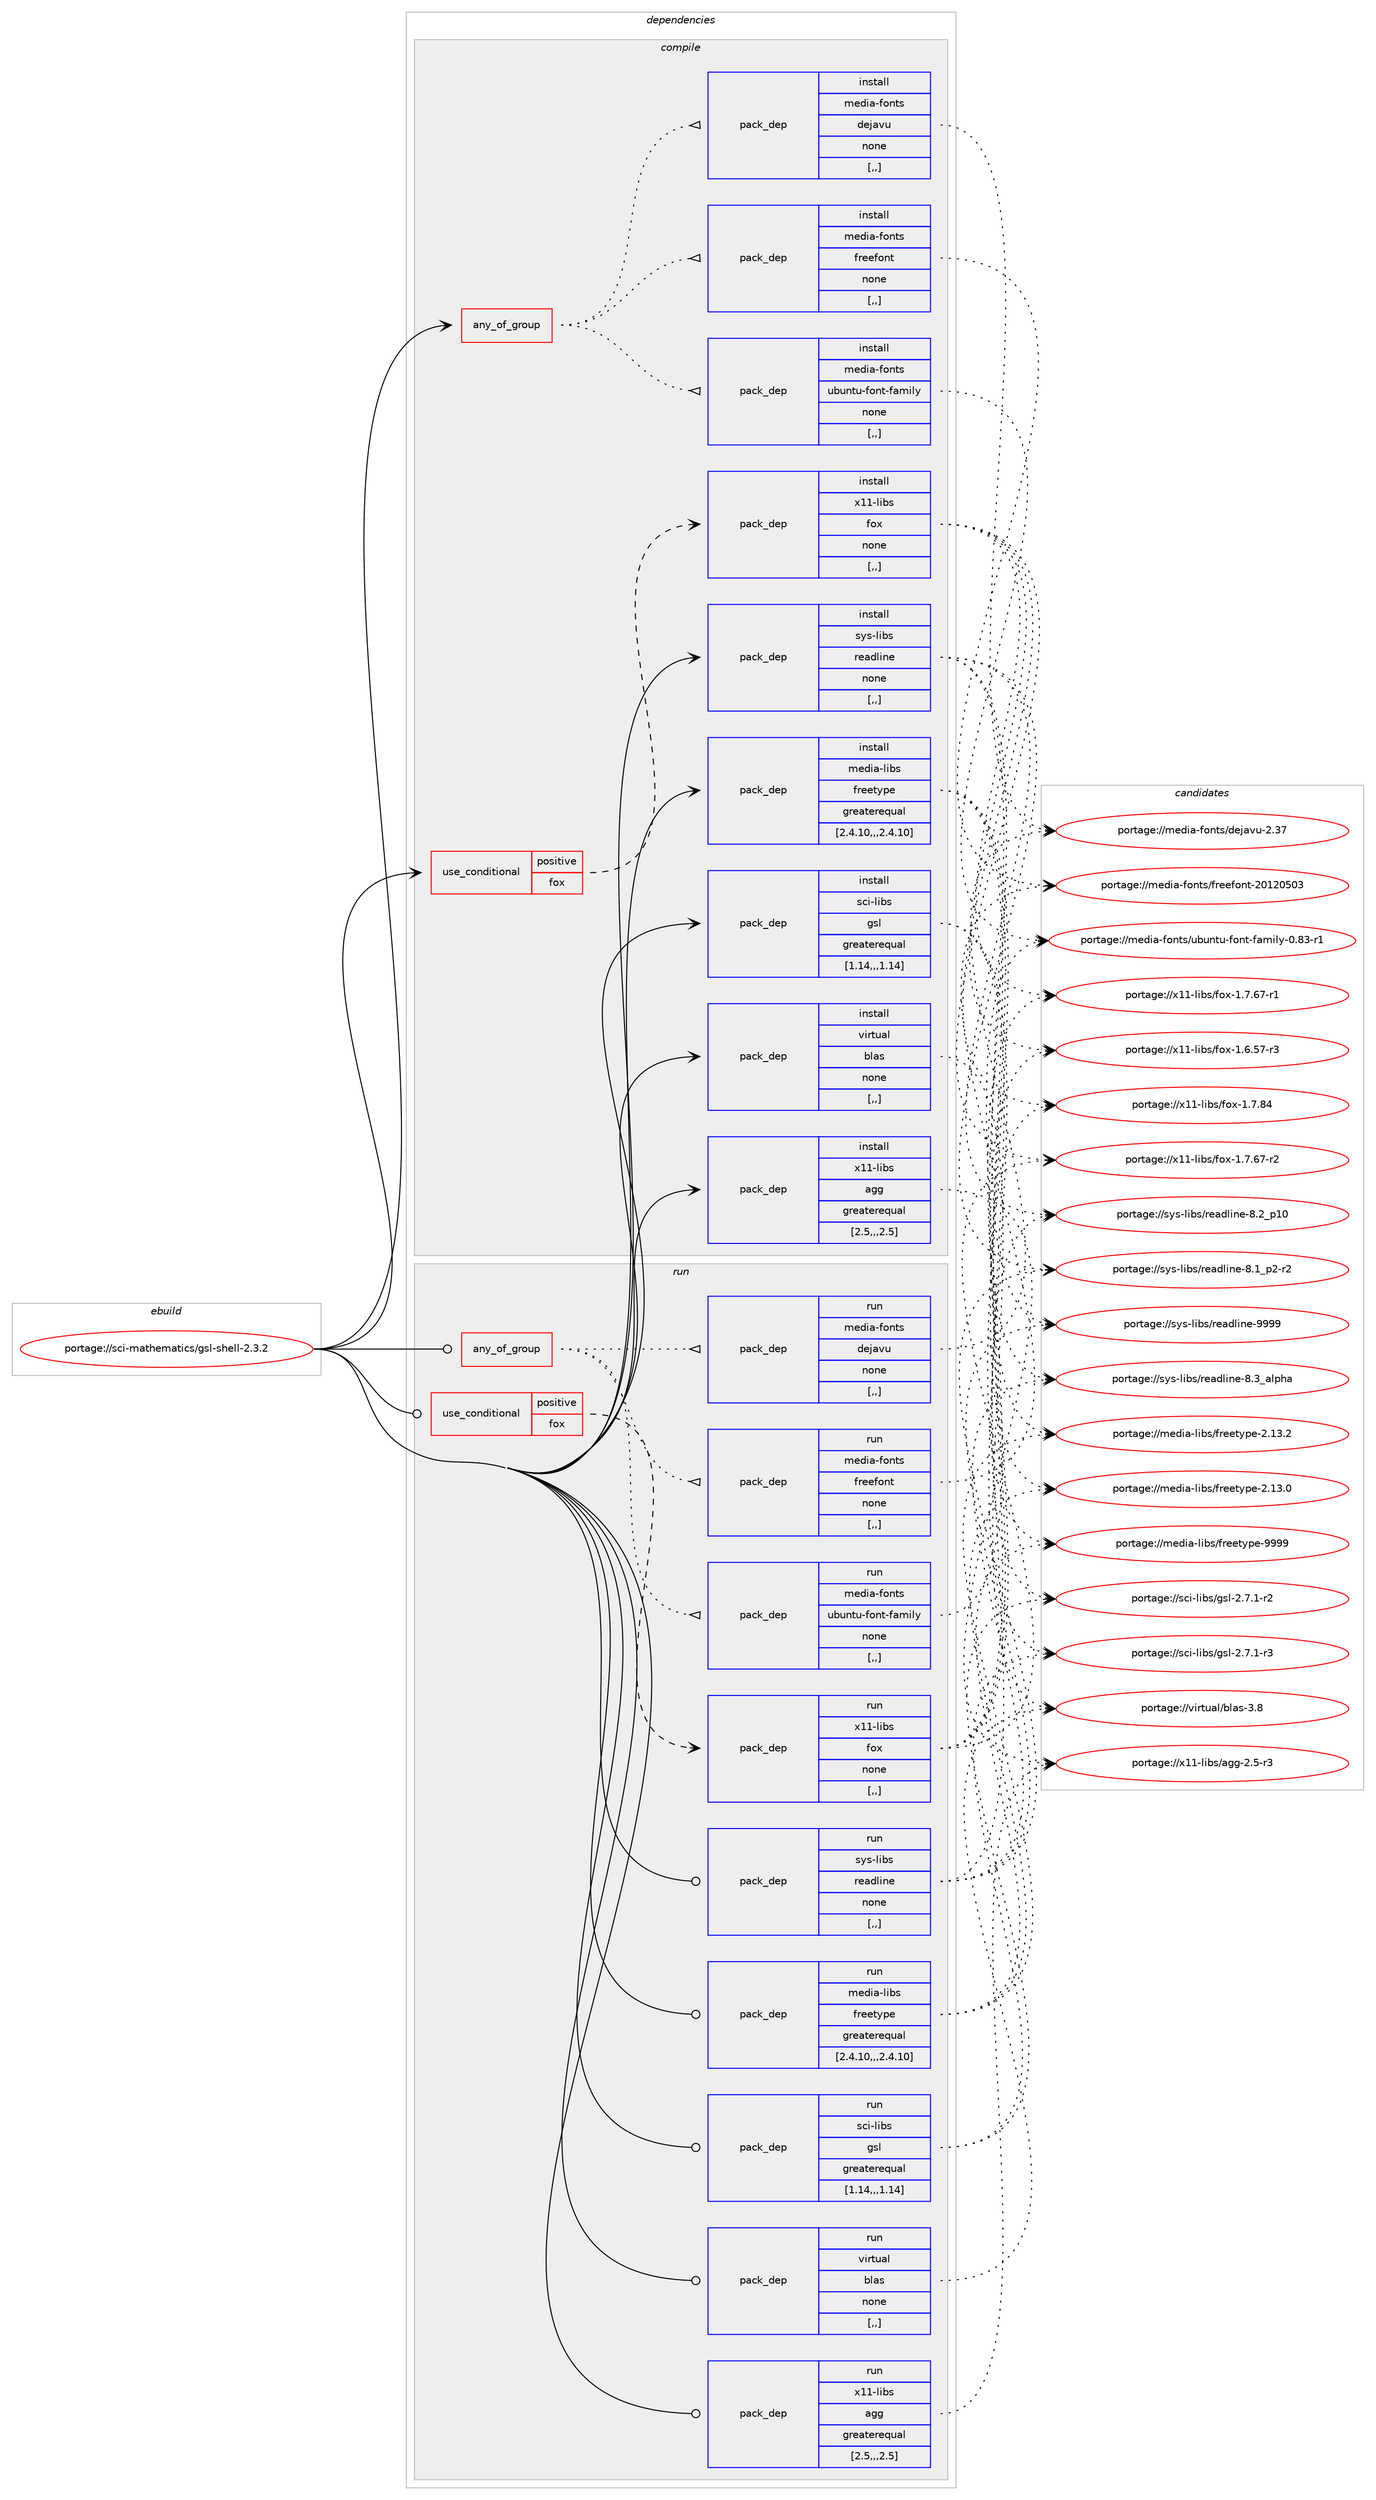 digraph prolog {

# *************
# Graph options
# *************

newrank=true;
concentrate=true;
compound=true;
graph [rankdir=LR,fontname=Helvetica,fontsize=10,ranksep=1.5];#, ranksep=2.5, nodesep=0.2];
edge  [arrowhead=vee];
node  [fontname=Helvetica,fontsize=10];

# **********
# The ebuild
# **********

subgraph cluster_leftcol {
color=gray;
label=<<i>ebuild</i>>;
id [label="portage://sci-mathematics/gsl-shell-2.3.2", color=red, width=4, href="../sci-mathematics/gsl-shell-2.3.2.svg"];
}

# ****************
# The dependencies
# ****************

subgraph cluster_midcol {
color=gray;
label=<<i>dependencies</i>>;
subgraph cluster_compile {
fillcolor="#eeeeee";
style=filled;
label=<<i>compile</i>>;
subgraph any2657 {
dependency408684 [label=<<TABLE BORDER="0" CELLBORDER="1" CELLSPACING="0" CELLPADDING="4"><TR><TD CELLPADDING="10">any_of_group</TD></TR></TABLE>>, shape=none, color=red];subgraph pack297448 {
dependency408685 [label=<<TABLE BORDER="0" CELLBORDER="1" CELLSPACING="0" CELLPADDING="4" WIDTH="220"><TR><TD ROWSPAN="6" CELLPADDING="30">pack_dep</TD></TR><TR><TD WIDTH="110">install</TD></TR><TR><TD>media-fonts</TD></TR><TR><TD>ubuntu-font-family</TD></TR><TR><TD>none</TD></TR><TR><TD>[,,]</TD></TR></TABLE>>, shape=none, color=blue];
}
dependency408684:e -> dependency408685:w [weight=20,style="dotted",arrowhead="oinv"];
subgraph pack297449 {
dependency408686 [label=<<TABLE BORDER="0" CELLBORDER="1" CELLSPACING="0" CELLPADDING="4" WIDTH="220"><TR><TD ROWSPAN="6" CELLPADDING="30">pack_dep</TD></TR><TR><TD WIDTH="110">install</TD></TR><TR><TD>media-fonts</TD></TR><TR><TD>freefont</TD></TR><TR><TD>none</TD></TR><TR><TD>[,,]</TD></TR></TABLE>>, shape=none, color=blue];
}
dependency408684:e -> dependency408686:w [weight=20,style="dotted",arrowhead="oinv"];
subgraph pack297450 {
dependency408687 [label=<<TABLE BORDER="0" CELLBORDER="1" CELLSPACING="0" CELLPADDING="4" WIDTH="220"><TR><TD ROWSPAN="6" CELLPADDING="30">pack_dep</TD></TR><TR><TD WIDTH="110">install</TD></TR><TR><TD>media-fonts</TD></TR><TR><TD>dejavu</TD></TR><TR><TD>none</TD></TR><TR><TD>[,,]</TD></TR></TABLE>>, shape=none, color=blue];
}
dependency408684:e -> dependency408687:w [weight=20,style="dotted",arrowhead="oinv"];
}
id:e -> dependency408684:w [weight=20,style="solid",arrowhead="vee"];
subgraph cond108356 {
dependency408688 [label=<<TABLE BORDER="0" CELLBORDER="1" CELLSPACING="0" CELLPADDING="4"><TR><TD ROWSPAN="3" CELLPADDING="10">use_conditional</TD></TR><TR><TD>positive</TD></TR><TR><TD>fox</TD></TR></TABLE>>, shape=none, color=red];
subgraph pack297451 {
dependency408689 [label=<<TABLE BORDER="0" CELLBORDER="1" CELLSPACING="0" CELLPADDING="4" WIDTH="220"><TR><TD ROWSPAN="6" CELLPADDING="30">pack_dep</TD></TR><TR><TD WIDTH="110">install</TD></TR><TR><TD>x11-libs</TD></TR><TR><TD>fox</TD></TR><TR><TD>none</TD></TR><TR><TD>[,,]</TD></TR></TABLE>>, shape=none, color=blue];
}
dependency408688:e -> dependency408689:w [weight=20,style="dashed",arrowhead="vee"];
}
id:e -> dependency408688:w [weight=20,style="solid",arrowhead="vee"];
subgraph pack297452 {
dependency408690 [label=<<TABLE BORDER="0" CELLBORDER="1" CELLSPACING="0" CELLPADDING="4" WIDTH="220"><TR><TD ROWSPAN="6" CELLPADDING="30">pack_dep</TD></TR><TR><TD WIDTH="110">install</TD></TR><TR><TD>media-libs</TD></TR><TR><TD>freetype</TD></TR><TR><TD>greaterequal</TD></TR><TR><TD>[2.4.10,,,2.4.10]</TD></TR></TABLE>>, shape=none, color=blue];
}
id:e -> dependency408690:w [weight=20,style="solid",arrowhead="vee"];
subgraph pack297453 {
dependency408691 [label=<<TABLE BORDER="0" CELLBORDER="1" CELLSPACING="0" CELLPADDING="4" WIDTH="220"><TR><TD ROWSPAN="6" CELLPADDING="30">pack_dep</TD></TR><TR><TD WIDTH="110">install</TD></TR><TR><TD>sci-libs</TD></TR><TR><TD>gsl</TD></TR><TR><TD>greaterequal</TD></TR><TR><TD>[1.14,,,1.14]</TD></TR></TABLE>>, shape=none, color=blue];
}
id:e -> dependency408691:w [weight=20,style="solid",arrowhead="vee"];
subgraph pack297454 {
dependency408692 [label=<<TABLE BORDER="0" CELLBORDER="1" CELLSPACING="0" CELLPADDING="4" WIDTH="220"><TR><TD ROWSPAN="6" CELLPADDING="30">pack_dep</TD></TR><TR><TD WIDTH="110">install</TD></TR><TR><TD>sys-libs</TD></TR><TR><TD>readline</TD></TR><TR><TD>none</TD></TR><TR><TD>[,,]</TD></TR></TABLE>>, shape=none, color=blue];
}
id:e -> dependency408692:w [weight=20,style="solid",arrowhead="vee"];
subgraph pack297455 {
dependency408693 [label=<<TABLE BORDER="0" CELLBORDER="1" CELLSPACING="0" CELLPADDING="4" WIDTH="220"><TR><TD ROWSPAN="6" CELLPADDING="30">pack_dep</TD></TR><TR><TD WIDTH="110">install</TD></TR><TR><TD>virtual</TD></TR><TR><TD>blas</TD></TR><TR><TD>none</TD></TR><TR><TD>[,,]</TD></TR></TABLE>>, shape=none, color=blue];
}
id:e -> dependency408693:w [weight=20,style="solid",arrowhead="vee"];
subgraph pack297456 {
dependency408694 [label=<<TABLE BORDER="0" CELLBORDER="1" CELLSPACING="0" CELLPADDING="4" WIDTH="220"><TR><TD ROWSPAN="6" CELLPADDING="30">pack_dep</TD></TR><TR><TD WIDTH="110">install</TD></TR><TR><TD>x11-libs</TD></TR><TR><TD>agg</TD></TR><TR><TD>greaterequal</TD></TR><TR><TD>[2.5,,,2.5]</TD></TR></TABLE>>, shape=none, color=blue];
}
id:e -> dependency408694:w [weight=20,style="solid",arrowhead="vee"];
}
subgraph cluster_compileandrun {
fillcolor="#eeeeee";
style=filled;
label=<<i>compile and run</i>>;
}
subgraph cluster_run {
fillcolor="#eeeeee";
style=filled;
label=<<i>run</i>>;
subgraph any2658 {
dependency408695 [label=<<TABLE BORDER="0" CELLBORDER="1" CELLSPACING="0" CELLPADDING="4"><TR><TD CELLPADDING="10">any_of_group</TD></TR></TABLE>>, shape=none, color=red];subgraph pack297457 {
dependency408696 [label=<<TABLE BORDER="0" CELLBORDER="1" CELLSPACING="0" CELLPADDING="4" WIDTH="220"><TR><TD ROWSPAN="6" CELLPADDING="30">pack_dep</TD></TR><TR><TD WIDTH="110">run</TD></TR><TR><TD>media-fonts</TD></TR><TR><TD>ubuntu-font-family</TD></TR><TR><TD>none</TD></TR><TR><TD>[,,]</TD></TR></TABLE>>, shape=none, color=blue];
}
dependency408695:e -> dependency408696:w [weight=20,style="dotted",arrowhead="oinv"];
subgraph pack297458 {
dependency408697 [label=<<TABLE BORDER="0" CELLBORDER="1" CELLSPACING="0" CELLPADDING="4" WIDTH="220"><TR><TD ROWSPAN="6" CELLPADDING="30">pack_dep</TD></TR><TR><TD WIDTH="110">run</TD></TR><TR><TD>media-fonts</TD></TR><TR><TD>freefont</TD></TR><TR><TD>none</TD></TR><TR><TD>[,,]</TD></TR></TABLE>>, shape=none, color=blue];
}
dependency408695:e -> dependency408697:w [weight=20,style="dotted",arrowhead="oinv"];
subgraph pack297459 {
dependency408698 [label=<<TABLE BORDER="0" CELLBORDER="1" CELLSPACING="0" CELLPADDING="4" WIDTH="220"><TR><TD ROWSPAN="6" CELLPADDING="30">pack_dep</TD></TR><TR><TD WIDTH="110">run</TD></TR><TR><TD>media-fonts</TD></TR><TR><TD>dejavu</TD></TR><TR><TD>none</TD></TR><TR><TD>[,,]</TD></TR></TABLE>>, shape=none, color=blue];
}
dependency408695:e -> dependency408698:w [weight=20,style="dotted",arrowhead="oinv"];
}
id:e -> dependency408695:w [weight=20,style="solid",arrowhead="odot"];
subgraph cond108357 {
dependency408699 [label=<<TABLE BORDER="0" CELLBORDER="1" CELLSPACING="0" CELLPADDING="4"><TR><TD ROWSPAN="3" CELLPADDING="10">use_conditional</TD></TR><TR><TD>positive</TD></TR><TR><TD>fox</TD></TR></TABLE>>, shape=none, color=red];
subgraph pack297460 {
dependency408700 [label=<<TABLE BORDER="0" CELLBORDER="1" CELLSPACING="0" CELLPADDING="4" WIDTH="220"><TR><TD ROWSPAN="6" CELLPADDING="30">pack_dep</TD></TR><TR><TD WIDTH="110">run</TD></TR><TR><TD>x11-libs</TD></TR><TR><TD>fox</TD></TR><TR><TD>none</TD></TR><TR><TD>[,,]</TD></TR></TABLE>>, shape=none, color=blue];
}
dependency408699:e -> dependency408700:w [weight=20,style="dashed",arrowhead="vee"];
}
id:e -> dependency408699:w [weight=20,style="solid",arrowhead="odot"];
subgraph pack297461 {
dependency408701 [label=<<TABLE BORDER="0" CELLBORDER="1" CELLSPACING="0" CELLPADDING="4" WIDTH="220"><TR><TD ROWSPAN="6" CELLPADDING="30">pack_dep</TD></TR><TR><TD WIDTH="110">run</TD></TR><TR><TD>media-libs</TD></TR><TR><TD>freetype</TD></TR><TR><TD>greaterequal</TD></TR><TR><TD>[2.4.10,,,2.4.10]</TD></TR></TABLE>>, shape=none, color=blue];
}
id:e -> dependency408701:w [weight=20,style="solid",arrowhead="odot"];
subgraph pack297462 {
dependency408702 [label=<<TABLE BORDER="0" CELLBORDER="1" CELLSPACING="0" CELLPADDING="4" WIDTH="220"><TR><TD ROWSPAN="6" CELLPADDING="30">pack_dep</TD></TR><TR><TD WIDTH="110">run</TD></TR><TR><TD>sci-libs</TD></TR><TR><TD>gsl</TD></TR><TR><TD>greaterequal</TD></TR><TR><TD>[1.14,,,1.14]</TD></TR></TABLE>>, shape=none, color=blue];
}
id:e -> dependency408702:w [weight=20,style="solid",arrowhead="odot"];
subgraph pack297463 {
dependency408703 [label=<<TABLE BORDER="0" CELLBORDER="1" CELLSPACING="0" CELLPADDING="4" WIDTH="220"><TR><TD ROWSPAN="6" CELLPADDING="30">pack_dep</TD></TR><TR><TD WIDTH="110">run</TD></TR><TR><TD>sys-libs</TD></TR><TR><TD>readline</TD></TR><TR><TD>none</TD></TR><TR><TD>[,,]</TD></TR></TABLE>>, shape=none, color=blue];
}
id:e -> dependency408703:w [weight=20,style="solid",arrowhead="odot"];
subgraph pack297464 {
dependency408704 [label=<<TABLE BORDER="0" CELLBORDER="1" CELLSPACING="0" CELLPADDING="4" WIDTH="220"><TR><TD ROWSPAN="6" CELLPADDING="30">pack_dep</TD></TR><TR><TD WIDTH="110">run</TD></TR><TR><TD>virtual</TD></TR><TR><TD>blas</TD></TR><TR><TD>none</TD></TR><TR><TD>[,,]</TD></TR></TABLE>>, shape=none, color=blue];
}
id:e -> dependency408704:w [weight=20,style="solid",arrowhead="odot"];
subgraph pack297465 {
dependency408705 [label=<<TABLE BORDER="0" CELLBORDER="1" CELLSPACING="0" CELLPADDING="4" WIDTH="220"><TR><TD ROWSPAN="6" CELLPADDING="30">pack_dep</TD></TR><TR><TD WIDTH="110">run</TD></TR><TR><TD>x11-libs</TD></TR><TR><TD>agg</TD></TR><TR><TD>greaterequal</TD></TR><TR><TD>[2.5,,,2.5]</TD></TR></TABLE>>, shape=none, color=blue];
}
id:e -> dependency408705:w [weight=20,style="solid",arrowhead="odot"];
}
}

# **************
# The candidates
# **************

subgraph cluster_choices {
rank=same;
color=gray;
label=<<i>candidates</i>>;

subgraph choice297448 {
color=black;
nodesep=1;
choice1091011001059745102111110116115471179811711011611745102111110116451029710910510812145484656514511449 [label="portage://media-fonts/ubuntu-font-family-0.83-r1", color=red, width=4,href="../media-fonts/ubuntu-font-family-0.83-r1.svg"];
dependency408685:e -> choice1091011001059745102111110116115471179811711011611745102111110116451029710910510812145484656514511449:w [style=dotted,weight="100"];
}
subgraph choice297449 {
color=black;
nodesep=1;
choice109101100105974510211111011611547102114101101102111110116455048495048534851 [label="portage://media-fonts/freefont-20120503", color=red, width=4,href="../media-fonts/freefont-20120503.svg"];
dependency408686:e -> choice109101100105974510211111011611547102114101101102111110116455048495048534851:w [style=dotted,weight="100"];
}
subgraph choice297450 {
color=black;
nodesep=1;
choice109101100105974510211111011611547100101106971181174550465155 [label="portage://media-fonts/dejavu-2.37", color=red, width=4,href="../media-fonts/dejavu-2.37.svg"];
dependency408687:e -> choice109101100105974510211111011611547100101106971181174550465155:w [style=dotted,weight="100"];
}
subgraph choice297451 {
color=black;
nodesep=1;
choice120494945108105981154710211112045494655465652 [label="portage://x11-libs/fox-1.7.84", color=red, width=4,href="../x11-libs/fox-1.7.84.svg"];
choice1204949451081059811547102111120454946554654554511450 [label="portage://x11-libs/fox-1.7.67-r2", color=red, width=4,href="../x11-libs/fox-1.7.67-r2.svg"];
choice1204949451081059811547102111120454946554654554511449 [label="portage://x11-libs/fox-1.7.67-r1", color=red, width=4,href="../x11-libs/fox-1.7.67-r1.svg"];
choice1204949451081059811547102111120454946544653554511451 [label="portage://x11-libs/fox-1.6.57-r3", color=red, width=4,href="../x11-libs/fox-1.6.57-r3.svg"];
dependency408689:e -> choice120494945108105981154710211112045494655465652:w [style=dotted,weight="100"];
dependency408689:e -> choice1204949451081059811547102111120454946554654554511450:w [style=dotted,weight="100"];
dependency408689:e -> choice1204949451081059811547102111120454946554654554511449:w [style=dotted,weight="100"];
dependency408689:e -> choice1204949451081059811547102111120454946544653554511451:w [style=dotted,weight="100"];
}
subgraph choice297452 {
color=black;
nodesep=1;
choice109101100105974510810598115471021141011011161211121014557575757 [label="portage://media-libs/freetype-9999", color=red, width=4,href="../media-libs/freetype-9999.svg"];
choice1091011001059745108105981154710211410110111612111210145504649514650 [label="portage://media-libs/freetype-2.13.2", color=red, width=4,href="../media-libs/freetype-2.13.2.svg"];
choice1091011001059745108105981154710211410110111612111210145504649514648 [label="portage://media-libs/freetype-2.13.0", color=red, width=4,href="../media-libs/freetype-2.13.0.svg"];
dependency408690:e -> choice109101100105974510810598115471021141011011161211121014557575757:w [style=dotted,weight="100"];
dependency408690:e -> choice1091011001059745108105981154710211410110111612111210145504649514650:w [style=dotted,weight="100"];
dependency408690:e -> choice1091011001059745108105981154710211410110111612111210145504649514648:w [style=dotted,weight="100"];
}
subgraph choice297453 {
color=black;
nodesep=1;
choice115991054510810598115471031151084550465546494511451 [label="portage://sci-libs/gsl-2.7.1-r3", color=red, width=4,href="../sci-libs/gsl-2.7.1-r3.svg"];
choice115991054510810598115471031151084550465546494511450 [label="portage://sci-libs/gsl-2.7.1-r2", color=red, width=4,href="../sci-libs/gsl-2.7.1-r2.svg"];
dependency408691:e -> choice115991054510810598115471031151084550465546494511451:w [style=dotted,weight="100"];
dependency408691:e -> choice115991054510810598115471031151084550465546494511450:w [style=dotted,weight="100"];
}
subgraph choice297454 {
color=black;
nodesep=1;
choice115121115451081059811547114101971001081051101014557575757 [label="portage://sys-libs/readline-9999", color=red, width=4,href="../sys-libs/readline-9999.svg"];
choice1151211154510810598115471141019710010810511010145564651959710811210497 [label="portage://sys-libs/readline-8.3_alpha", color=red, width=4,href="../sys-libs/readline-8.3_alpha.svg"];
choice1151211154510810598115471141019710010810511010145564650951124948 [label="portage://sys-libs/readline-8.2_p10", color=red, width=4,href="../sys-libs/readline-8.2_p10.svg"];
choice115121115451081059811547114101971001081051101014556464995112504511450 [label="portage://sys-libs/readline-8.1_p2-r2", color=red, width=4,href="../sys-libs/readline-8.1_p2-r2.svg"];
dependency408692:e -> choice115121115451081059811547114101971001081051101014557575757:w [style=dotted,weight="100"];
dependency408692:e -> choice1151211154510810598115471141019710010810511010145564651959710811210497:w [style=dotted,weight="100"];
dependency408692:e -> choice1151211154510810598115471141019710010810511010145564650951124948:w [style=dotted,weight="100"];
dependency408692:e -> choice115121115451081059811547114101971001081051101014556464995112504511450:w [style=dotted,weight="100"];
}
subgraph choice297455 {
color=black;
nodesep=1;
choice1181051141161179710847981089711545514656 [label="portage://virtual/blas-3.8", color=red, width=4,href="../virtual/blas-3.8.svg"];
dependency408693:e -> choice1181051141161179710847981089711545514656:w [style=dotted,weight="100"];
}
subgraph choice297456 {
color=black;
nodesep=1;
choice120494945108105981154797103103455046534511451 [label="portage://x11-libs/agg-2.5-r3", color=red, width=4,href="../x11-libs/agg-2.5-r3.svg"];
dependency408694:e -> choice120494945108105981154797103103455046534511451:w [style=dotted,weight="100"];
}
subgraph choice297457 {
color=black;
nodesep=1;
choice1091011001059745102111110116115471179811711011611745102111110116451029710910510812145484656514511449 [label="portage://media-fonts/ubuntu-font-family-0.83-r1", color=red, width=4,href="../media-fonts/ubuntu-font-family-0.83-r1.svg"];
dependency408696:e -> choice1091011001059745102111110116115471179811711011611745102111110116451029710910510812145484656514511449:w [style=dotted,weight="100"];
}
subgraph choice297458 {
color=black;
nodesep=1;
choice109101100105974510211111011611547102114101101102111110116455048495048534851 [label="portage://media-fonts/freefont-20120503", color=red, width=4,href="../media-fonts/freefont-20120503.svg"];
dependency408697:e -> choice109101100105974510211111011611547102114101101102111110116455048495048534851:w [style=dotted,weight="100"];
}
subgraph choice297459 {
color=black;
nodesep=1;
choice109101100105974510211111011611547100101106971181174550465155 [label="portage://media-fonts/dejavu-2.37", color=red, width=4,href="../media-fonts/dejavu-2.37.svg"];
dependency408698:e -> choice109101100105974510211111011611547100101106971181174550465155:w [style=dotted,weight="100"];
}
subgraph choice297460 {
color=black;
nodesep=1;
choice120494945108105981154710211112045494655465652 [label="portage://x11-libs/fox-1.7.84", color=red, width=4,href="../x11-libs/fox-1.7.84.svg"];
choice1204949451081059811547102111120454946554654554511450 [label="portage://x11-libs/fox-1.7.67-r2", color=red, width=4,href="../x11-libs/fox-1.7.67-r2.svg"];
choice1204949451081059811547102111120454946554654554511449 [label="portage://x11-libs/fox-1.7.67-r1", color=red, width=4,href="../x11-libs/fox-1.7.67-r1.svg"];
choice1204949451081059811547102111120454946544653554511451 [label="portage://x11-libs/fox-1.6.57-r3", color=red, width=4,href="../x11-libs/fox-1.6.57-r3.svg"];
dependency408700:e -> choice120494945108105981154710211112045494655465652:w [style=dotted,weight="100"];
dependency408700:e -> choice1204949451081059811547102111120454946554654554511450:w [style=dotted,weight="100"];
dependency408700:e -> choice1204949451081059811547102111120454946554654554511449:w [style=dotted,weight="100"];
dependency408700:e -> choice1204949451081059811547102111120454946544653554511451:w [style=dotted,weight="100"];
}
subgraph choice297461 {
color=black;
nodesep=1;
choice109101100105974510810598115471021141011011161211121014557575757 [label="portage://media-libs/freetype-9999", color=red, width=4,href="../media-libs/freetype-9999.svg"];
choice1091011001059745108105981154710211410110111612111210145504649514650 [label="portage://media-libs/freetype-2.13.2", color=red, width=4,href="../media-libs/freetype-2.13.2.svg"];
choice1091011001059745108105981154710211410110111612111210145504649514648 [label="portage://media-libs/freetype-2.13.0", color=red, width=4,href="../media-libs/freetype-2.13.0.svg"];
dependency408701:e -> choice109101100105974510810598115471021141011011161211121014557575757:w [style=dotted,weight="100"];
dependency408701:e -> choice1091011001059745108105981154710211410110111612111210145504649514650:w [style=dotted,weight="100"];
dependency408701:e -> choice1091011001059745108105981154710211410110111612111210145504649514648:w [style=dotted,weight="100"];
}
subgraph choice297462 {
color=black;
nodesep=1;
choice115991054510810598115471031151084550465546494511451 [label="portage://sci-libs/gsl-2.7.1-r3", color=red, width=4,href="../sci-libs/gsl-2.7.1-r3.svg"];
choice115991054510810598115471031151084550465546494511450 [label="portage://sci-libs/gsl-2.7.1-r2", color=red, width=4,href="../sci-libs/gsl-2.7.1-r2.svg"];
dependency408702:e -> choice115991054510810598115471031151084550465546494511451:w [style=dotted,weight="100"];
dependency408702:e -> choice115991054510810598115471031151084550465546494511450:w [style=dotted,weight="100"];
}
subgraph choice297463 {
color=black;
nodesep=1;
choice115121115451081059811547114101971001081051101014557575757 [label="portage://sys-libs/readline-9999", color=red, width=4,href="../sys-libs/readline-9999.svg"];
choice1151211154510810598115471141019710010810511010145564651959710811210497 [label="portage://sys-libs/readline-8.3_alpha", color=red, width=4,href="../sys-libs/readline-8.3_alpha.svg"];
choice1151211154510810598115471141019710010810511010145564650951124948 [label="portage://sys-libs/readline-8.2_p10", color=red, width=4,href="../sys-libs/readline-8.2_p10.svg"];
choice115121115451081059811547114101971001081051101014556464995112504511450 [label="portage://sys-libs/readline-8.1_p2-r2", color=red, width=4,href="../sys-libs/readline-8.1_p2-r2.svg"];
dependency408703:e -> choice115121115451081059811547114101971001081051101014557575757:w [style=dotted,weight="100"];
dependency408703:e -> choice1151211154510810598115471141019710010810511010145564651959710811210497:w [style=dotted,weight="100"];
dependency408703:e -> choice1151211154510810598115471141019710010810511010145564650951124948:w [style=dotted,weight="100"];
dependency408703:e -> choice115121115451081059811547114101971001081051101014556464995112504511450:w [style=dotted,weight="100"];
}
subgraph choice297464 {
color=black;
nodesep=1;
choice1181051141161179710847981089711545514656 [label="portage://virtual/blas-3.8", color=red, width=4,href="../virtual/blas-3.8.svg"];
dependency408704:e -> choice1181051141161179710847981089711545514656:w [style=dotted,weight="100"];
}
subgraph choice297465 {
color=black;
nodesep=1;
choice120494945108105981154797103103455046534511451 [label="portage://x11-libs/agg-2.5-r3", color=red, width=4,href="../x11-libs/agg-2.5-r3.svg"];
dependency408705:e -> choice120494945108105981154797103103455046534511451:w [style=dotted,weight="100"];
}
}

}

